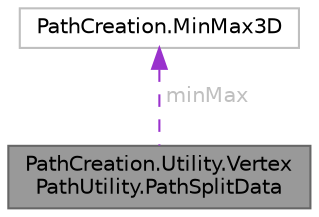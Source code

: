 digraph "PathCreation.Utility.VertexPathUtility.PathSplitData"
{
 // LATEX_PDF_SIZE
  bgcolor="transparent";
  edge [fontname=Helvetica,fontsize=10,labelfontname=Helvetica,labelfontsize=10];
  node [fontname=Helvetica,fontsize=10,shape=box,height=0.2,width=0.4];
  Node1 [id="Node000001",label="PathCreation.Utility.Vertex\lPathUtility.PathSplitData",height=0.2,width=0.4,color="gray40", fillcolor="grey60", style="filled", fontcolor="black",tooltip=" "];
  Node2 -> Node1 [id="edge3_Node000001_Node000002",dir="back",color="darkorchid3",style="dashed",tooltip=" ",label=" minMax",fontcolor="grey" ];
  Node2 [id="Node000002",label="PathCreation.MinMax3D",height=0.2,width=0.4,color="grey75", fillcolor="white", style="filled",URL="$class_path_creation_1_1_min_max3_d.html",tooltip=" "];
}
